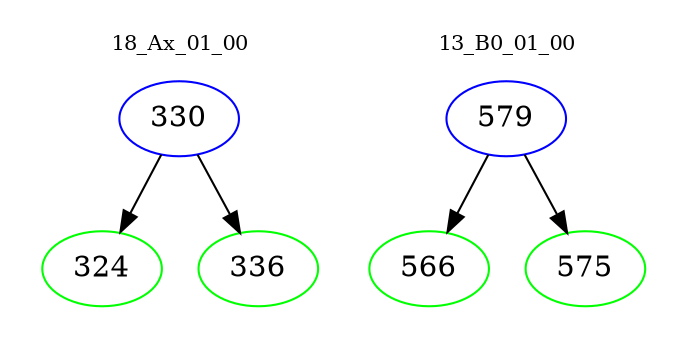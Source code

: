 digraph{
subgraph cluster_0 {
color = white
label = "18_Ax_01_00";
fontsize=10;
T0_330 [label="330", color="blue"]
T0_330 -> T0_324 [color="black"]
T0_324 [label="324", color="green"]
T0_330 -> T0_336 [color="black"]
T0_336 [label="336", color="green"]
}
subgraph cluster_1 {
color = white
label = "13_B0_01_00";
fontsize=10;
T1_579 [label="579", color="blue"]
T1_579 -> T1_566 [color="black"]
T1_566 [label="566", color="green"]
T1_579 -> T1_575 [color="black"]
T1_575 [label="575", color="green"]
}
}
